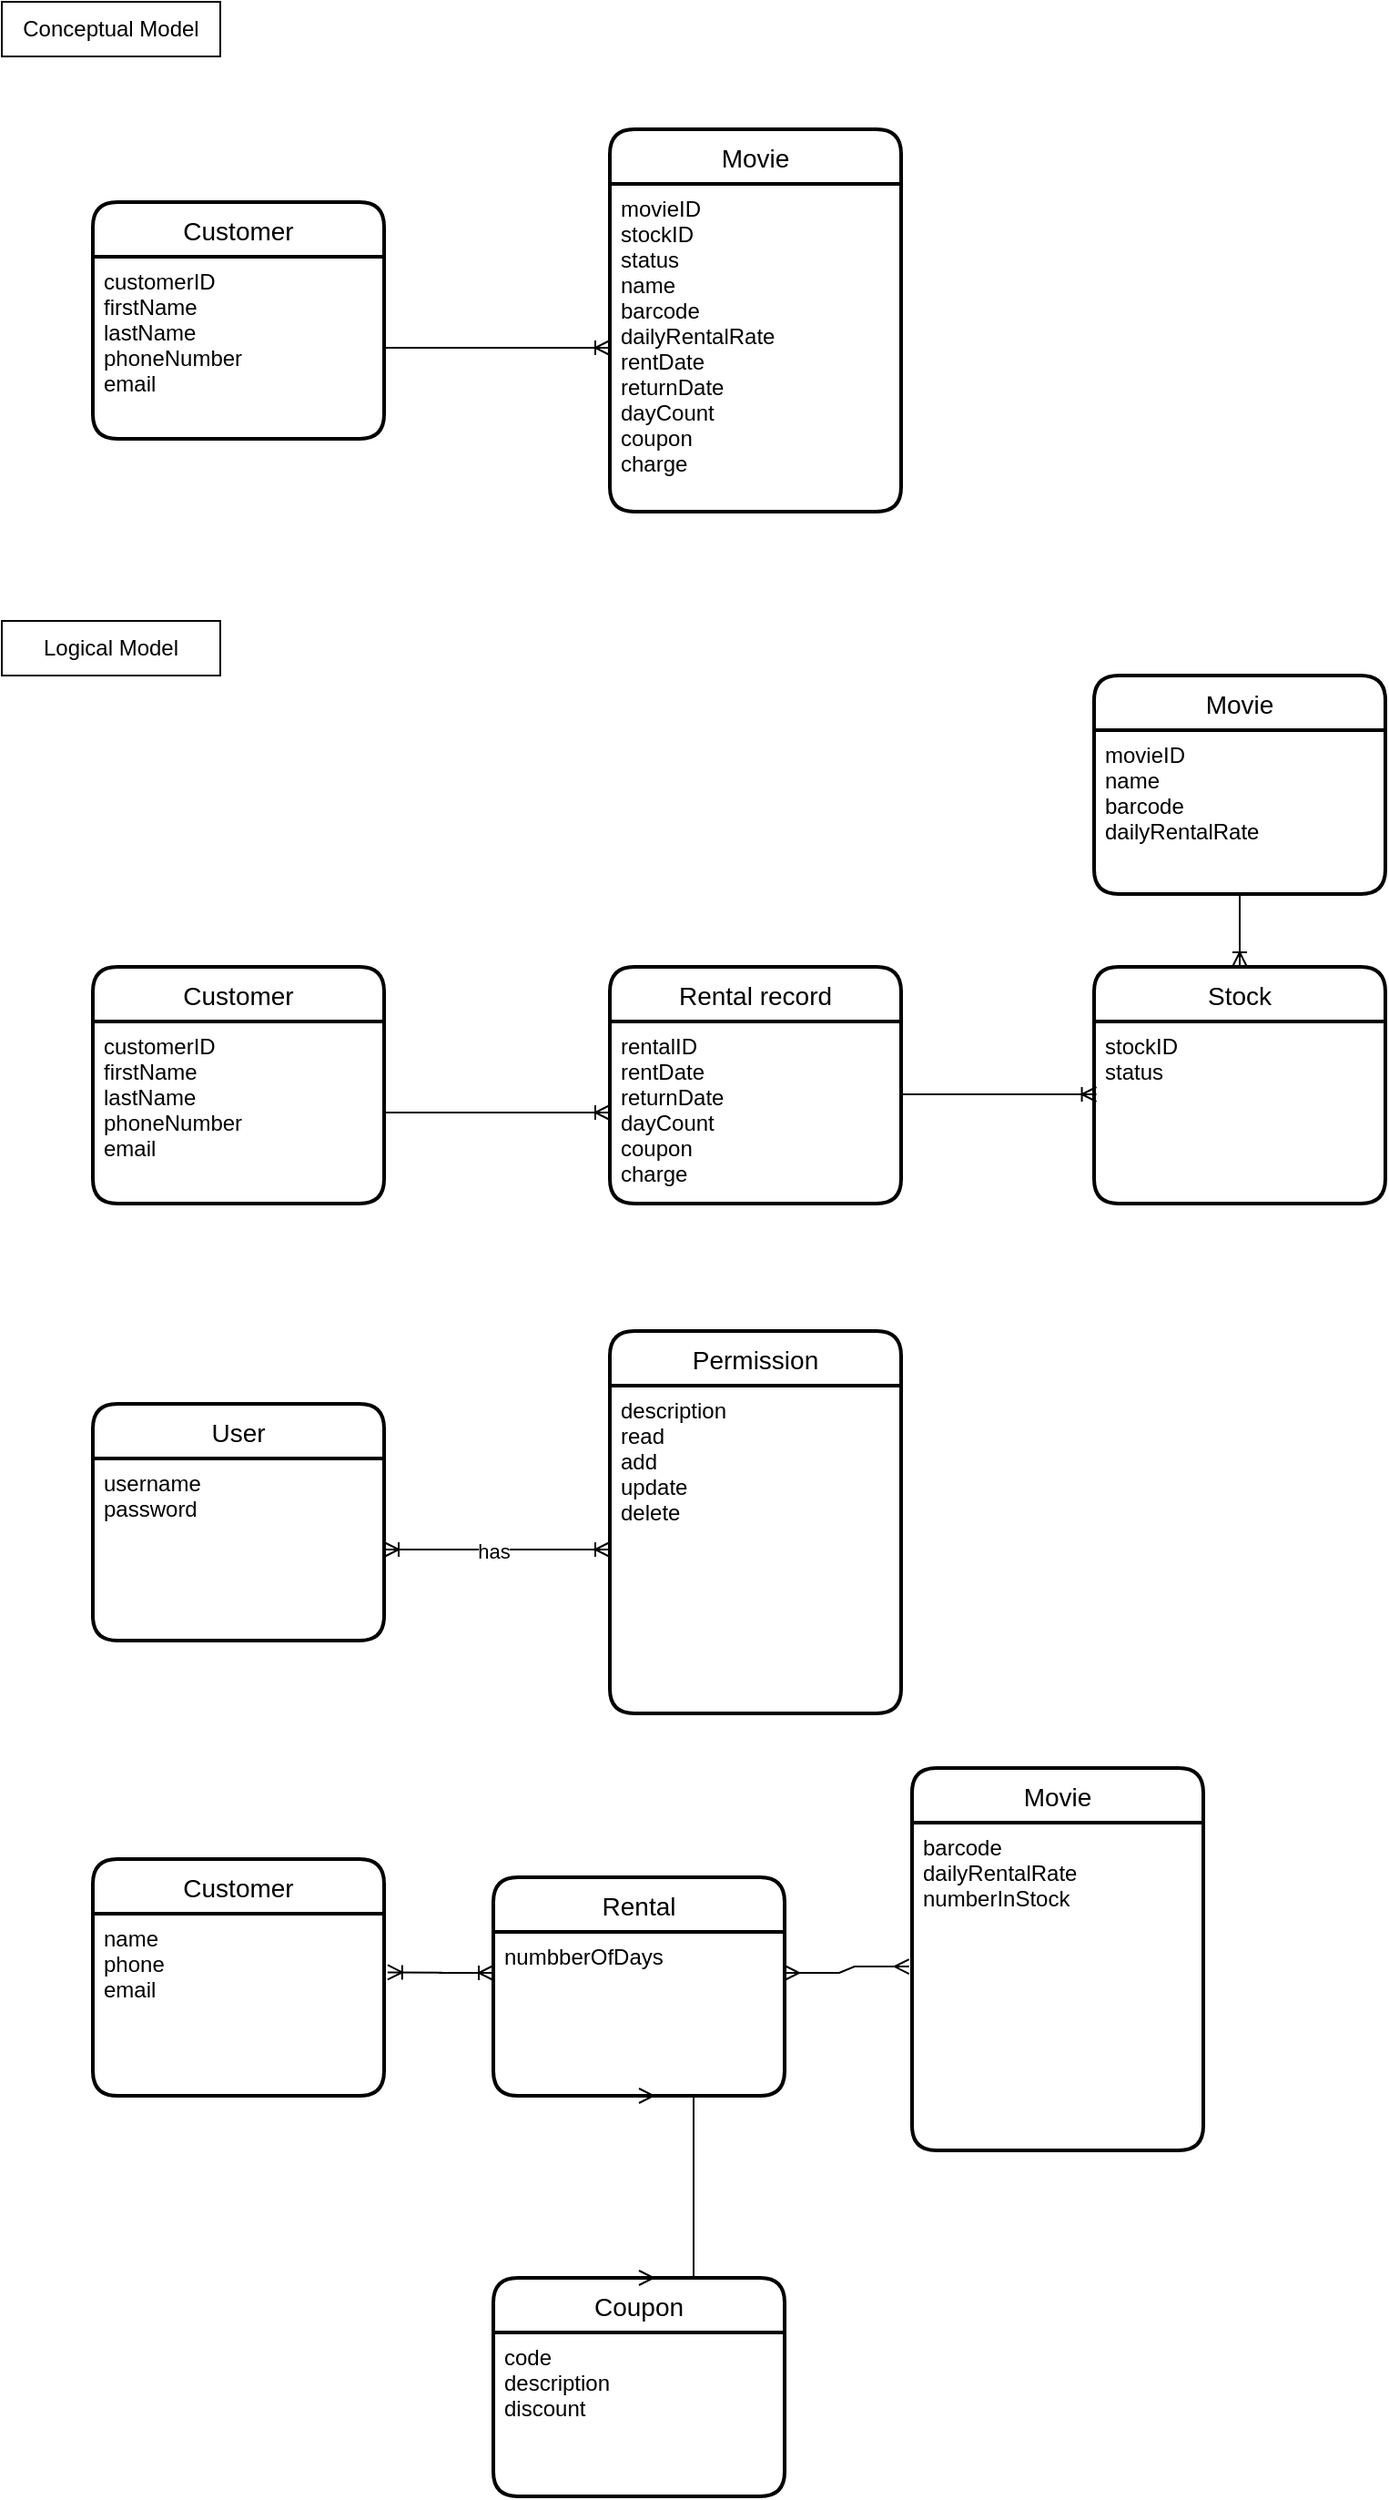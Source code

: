 <mxfile version="17.4.5" type="github">
  <diagram id="hTz190bk3s1_CpM7HC0W" name="Page-1">
    <mxGraphModel dx="500" dy="332" grid="1" gridSize="10" guides="1" tooltips="1" connect="1" arrows="1" fold="1" page="1" pageScale="1" pageWidth="827" pageHeight="1169" math="0" shadow="0">
      <root>
        <mxCell id="0" />
        <mxCell id="1" parent="0" />
        <mxCell id="MXJ_lkBCTQzSXtX3pdmt-1" value="Conceptual Model" style="rounded=0;whiteSpace=wrap;html=1;" parent="1" vertex="1">
          <mxGeometry width="120" height="30" as="geometry" />
        </mxCell>
        <mxCell id="MXJ_lkBCTQzSXtX3pdmt-7" value="Customer" style="swimlane;childLayout=stackLayout;horizontal=1;startSize=30;horizontalStack=0;rounded=1;fontSize=14;fontStyle=0;strokeWidth=2;resizeParent=0;resizeLast=1;shadow=0;dashed=0;align=center;" parent="1" vertex="1">
          <mxGeometry x="50" y="110" width="160" height="130" as="geometry" />
        </mxCell>
        <mxCell id="MXJ_lkBCTQzSXtX3pdmt-8" value="customerID&#xa;firstName&#xa;lastName&#xa;phoneNumber&#xa;email" style="align=left;strokeColor=none;fillColor=none;spacingLeft=4;fontSize=12;verticalAlign=top;resizable=0;rotatable=0;part=1;" parent="MXJ_lkBCTQzSXtX3pdmt-7" vertex="1">
          <mxGeometry y="30" width="160" height="100" as="geometry" />
        </mxCell>
        <mxCell id="MXJ_lkBCTQzSXtX3pdmt-9" value="Movie" style="swimlane;childLayout=stackLayout;horizontal=1;startSize=30;horizontalStack=0;rounded=1;fontSize=14;fontStyle=0;strokeWidth=2;resizeParent=0;resizeLast=1;shadow=0;dashed=0;align=center;" parent="1" vertex="1">
          <mxGeometry x="334" y="70" width="160" height="210" as="geometry" />
        </mxCell>
        <mxCell id="MXJ_lkBCTQzSXtX3pdmt-10" value="movieID&#xa;stockID&#xa;status&#xa;name&#xa;barcode&#xa;dailyRentalRate&#xa;rentDate&#xa;returnDate&#xa;dayCount&#xa;coupon&#xa;charge" style="align=left;strokeColor=none;fillColor=none;spacingLeft=4;fontSize=12;verticalAlign=top;resizable=0;rotatable=0;part=1;" parent="MXJ_lkBCTQzSXtX3pdmt-9" vertex="1">
          <mxGeometry y="30" width="160" height="180" as="geometry" />
        </mxCell>
        <mxCell id="MXJ_lkBCTQzSXtX3pdmt-18" value="" style="edgeStyle=entityRelationEdgeStyle;fontSize=12;html=1;endArrow=ERoneToMany;rounded=0;exitX=1;exitY=0.5;exitDx=0;exitDy=0;entryX=0;entryY=0.5;entryDx=0;entryDy=0;" parent="1" source="MXJ_lkBCTQzSXtX3pdmt-8" target="MXJ_lkBCTQzSXtX3pdmt-10" edge="1">
          <mxGeometry width="100" height="100" relative="1" as="geometry">
            <mxPoint x="220" y="240" as="sourcePoint" />
            <mxPoint x="320" y="140" as="targetPoint" />
          </mxGeometry>
        </mxCell>
        <mxCell id="vFdzTWe66evXKx0dbc7Y-1" value="Logical Model" style="rounded=0;whiteSpace=wrap;html=1;" parent="1" vertex="1">
          <mxGeometry y="340" width="120" height="30" as="geometry" />
        </mxCell>
        <mxCell id="vFdzTWe66evXKx0dbc7Y-2" value="Movie" style="swimlane;childLayout=stackLayout;horizontal=1;startSize=30;horizontalStack=0;rounded=1;fontSize=14;fontStyle=0;strokeWidth=2;resizeParent=0;resizeLast=1;shadow=0;dashed=0;align=center;" parent="1" vertex="1">
          <mxGeometry x="600" y="370" width="160" height="120" as="geometry" />
        </mxCell>
        <mxCell id="vFdzTWe66evXKx0dbc7Y-3" value="movieID&#xa;name&#xa;barcode&#xa;dailyRentalRate" style="align=left;strokeColor=none;fillColor=none;spacingLeft=4;fontSize=12;verticalAlign=top;resizable=0;rotatable=0;part=1;" parent="vFdzTWe66evXKx0dbc7Y-2" vertex="1">
          <mxGeometry y="30" width="160" height="90" as="geometry" />
        </mxCell>
        <mxCell id="vFdzTWe66evXKx0dbc7Y-4" value="Stock" style="swimlane;childLayout=stackLayout;horizontal=1;startSize=30;horizontalStack=0;rounded=1;fontSize=14;fontStyle=0;strokeWidth=2;resizeParent=0;resizeLast=1;shadow=0;dashed=0;align=center;" parent="1" vertex="1">
          <mxGeometry x="600" y="530" width="160" height="130" as="geometry" />
        </mxCell>
        <mxCell id="vFdzTWe66evXKx0dbc7Y-5" value="stockID&#xa;status" style="align=left;strokeColor=none;fillColor=none;spacingLeft=4;fontSize=12;verticalAlign=top;resizable=0;rotatable=0;part=1;" parent="vFdzTWe66evXKx0dbc7Y-4" vertex="1">
          <mxGeometry y="30" width="160" height="100" as="geometry" />
        </mxCell>
        <mxCell id="vFdzTWe66evXKx0dbc7Y-6" value="Customer" style="swimlane;childLayout=stackLayout;horizontal=1;startSize=30;horizontalStack=0;rounded=1;fontSize=14;fontStyle=0;strokeWidth=2;resizeParent=0;resizeLast=1;shadow=0;dashed=0;align=center;" parent="1" vertex="1">
          <mxGeometry x="50" y="530" width="160" height="130" as="geometry" />
        </mxCell>
        <mxCell id="vFdzTWe66evXKx0dbc7Y-7" value="customerID&#xa;firstName&#xa;lastName&#xa;phoneNumber&#xa;email" style="align=left;strokeColor=none;fillColor=none;spacingLeft=4;fontSize=12;verticalAlign=top;resizable=0;rotatable=0;part=1;" parent="vFdzTWe66evXKx0dbc7Y-6" vertex="1">
          <mxGeometry y="30" width="160" height="100" as="geometry" />
        </mxCell>
        <mxCell id="vFdzTWe66evXKx0dbc7Y-8" value="Rental record" style="swimlane;childLayout=stackLayout;horizontal=1;startSize=30;horizontalStack=0;rounded=1;fontSize=14;fontStyle=0;strokeWidth=2;resizeParent=0;resizeLast=1;shadow=0;dashed=0;align=center;" parent="1" vertex="1">
          <mxGeometry x="334" y="530" width="160" height="130" as="geometry" />
        </mxCell>
        <mxCell id="vFdzTWe66evXKx0dbc7Y-9" value="rentalID&#xa;rentDate&#xa;returnDate&#xa;dayCount&#xa;coupon&#xa;charge" style="align=left;strokeColor=none;fillColor=none;spacingLeft=4;fontSize=12;verticalAlign=top;resizable=0;rotatable=0;part=1;" parent="vFdzTWe66evXKx0dbc7Y-8" vertex="1">
          <mxGeometry y="30" width="160" height="100" as="geometry" />
        </mxCell>
        <mxCell id="vFdzTWe66evXKx0dbc7Y-10" value="" style="fontSize=12;html=1;endArrow=ERoneToMany;rounded=0;exitX=0.5;exitY=1;exitDx=0;exitDy=0;entryX=0.5;entryY=0;entryDx=0;entryDy=0;" parent="1" source="vFdzTWe66evXKx0dbc7Y-3" target="vFdzTWe66evXKx0dbc7Y-4" edge="1">
          <mxGeometry width="100" height="100" relative="1" as="geometry">
            <mxPoint x="640" y="600" as="sourcePoint" />
            <mxPoint x="680" y="530" as="targetPoint" />
          </mxGeometry>
        </mxCell>
        <mxCell id="vFdzTWe66evXKx0dbc7Y-11" value="" style="edgeStyle=entityRelationEdgeStyle;fontSize=12;html=1;endArrow=ERoneToMany;rounded=0;exitX=1.005;exitY=0.4;exitDx=0;exitDy=0;exitPerimeter=0;entryX=0.008;entryY=0.4;entryDx=0;entryDy=0;entryPerimeter=0;" parent="1" source="vFdzTWe66evXKx0dbc7Y-9" target="vFdzTWe66evXKx0dbc7Y-5" edge="1">
          <mxGeometry width="100" height="100" relative="1" as="geometry">
            <mxPoint x="500" y="660" as="sourcePoint" />
            <mxPoint x="600" y="560" as="targetPoint" />
          </mxGeometry>
        </mxCell>
        <mxCell id="vFdzTWe66evXKx0dbc7Y-12" value="" style="edgeStyle=entityRelationEdgeStyle;fontSize=12;html=1;endArrow=ERoneToMany;rounded=0;exitX=1;exitY=0.5;exitDx=0;exitDy=0;entryX=0;entryY=0.5;entryDx=0;entryDy=0;" parent="1" source="vFdzTWe66evXKx0dbc7Y-7" target="vFdzTWe66evXKx0dbc7Y-9" edge="1">
          <mxGeometry width="100" height="100" relative="1" as="geometry">
            <mxPoint x="220" y="660" as="sourcePoint" />
            <mxPoint x="320" y="560" as="targetPoint" />
          </mxGeometry>
        </mxCell>
        <mxCell id="hnBGA0cPSTTm0U6I2sg--1" value="User" style="swimlane;childLayout=stackLayout;horizontal=1;startSize=30;horizontalStack=0;rounded=1;fontSize=14;fontStyle=0;strokeWidth=2;resizeParent=0;resizeLast=1;shadow=0;dashed=0;align=center;" vertex="1" parent="1">
          <mxGeometry x="50" y="770" width="160" height="130" as="geometry" />
        </mxCell>
        <mxCell id="hnBGA0cPSTTm0U6I2sg--2" value="username&#xa;password" style="align=left;strokeColor=none;fillColor=none;spacingLeft=4;fontSize=12;verticalAlign=top;resizable=0;rotatable=0;part=1;" vertex="1" parent="hnBGA0cPSTTm0U6I2sg--1">
          <mxGeometry y="30" width="160" height="100" as="geometry" />
        </mxCell>
        <mxCell id="hnBGA0cPSTTm0U6I2sg--3" value="Permission" style="swimlane;childLayout=stackLayout;horizontal=1;startSize=30;horizontalStack=0;rounded=1;fontSize=14;fontStyle=0;strokeWidth=2;resizeParent=0;resizeLast=1;shadow=0;dashed=0;align=center;" vertex="1" parent="1">
          <mxGeometry x="334" y="730" width="160" height="210" as="geometry" />
        </mxCell>
        <mxCell id="hnBGA0cPSTTm0U6I2sg--4" value="description&#xa;read&#xa;add&#xa;update&#xa;delete" style="align=left;strokeColor=none;fillColor=none;spacingLeft=4;fontSize=12;verticalAlign=top;resizable=0;rotatable=0;part=1;" vertex="1" parent="hnBGA0cPSTTm0U6I2sg--3">
          <mxGeometry y="30" width="160" height="180" as="geometry" />
        </mxCell>
        <mxCell id="hnBGA0cPSTTm0U6I2sg--5" value="" style="edgeStyle=entityRelationEdgeStyle;fontSize=12;html=1;endArrow=ERoneToMany;rounded=0;exitX=1;exitY=0.5;exitDx=0;exitDy=0;entryX=0;entryY=0.5;entryDx=0;entryDy=0;startArrow=ERoneToMany;startFill=0;" edge="1" parent="1" source="hnBGA0cPSTTm0U6I2sg--2" target="hnBGA0cPSTTm0U6I2sg--4">
          <mxGeometry width="100" height="100" relative="1" as="geometry">
            <mxPoint x="220" y="900" as="sourcePoint" />
            <mxPoint x="320" y="800" as="targetPoint" />
          </mxGeometry>
        </mxCell>
        <mxCell id="hnBGA0cPSTTm0U6I2sg--11" value="has" style="edgeLabel;html=1;align=center;verticalAlign=middle;resizable=0;points=[];" vertex="1" connectable="0" parent="hnBGA0cPSTTm0U6I2sg--5">
          <mxGeometry x="-0.039" y="-1" relative="1" as="geometry">
            <mxPoint as="offset" />
          </mxGeometry>
        </mxCell>
        <mxCell id="hnBGA0cPSTTm0U6I2sg--6" value="Customer" style="swimlane;childLayout=stackLayout;horizontal=1;startSize=30;horizontalStack=0;rounded=1;fontSize=14;fontStyle=0;strokeWidth=2;resizeParent=0;resizeLast=1;shadow=0;dashed=0;align=center;" vertex="1" parent="1">
          <mxGeometry x="50" y="1020" width="160" height="130" as="geometry" />
        </mxCell>
        <mxCell id="hnBGA0cPSTTm0U6I2sg--7" value="name&#xa;phone&#xa;email" style="align=left;strokeColor=none;fillColor=none;spacingLeft=4;fontSize=12;verticalAlign=top;resizable=0;rotatable=0;part=1;" vertex="1" parent="hnBGA0cPSTTm0U6I2sg--6">
          <mxGeometry y="30" width="160" height="100" as="geometry" />
        </mxCell>
        <mxCell id="hnBGA0cPSTTm0U6I2sg--8" value="Movie" style="swimlane;childLayout=stackLayout;horizontal=1;startSize=30;horizontalStack=0;rounded=1;fontSize=14;fontStyle=0;strokeWidth=2;resizeParent=0;resizeLast=1;shadow=0;dashed=0;align=center;" vertex="1" parent="1">
          <mxGeometry x="500" y="970" width="160" height="210" as="geometry" />
        </mxCell>
        <mxCell id="hnBGA0cPSTTm0U6I2sg--9" value="barcode&#xa;dailyRentalRate&#xa;numberInStock" style="align=left;strokeColor=none;fillColor=none;spacingLeft=4;fontSize=12;verticalAlign=top;resizable=0;rotatable=0;part=1;" vertex="1" parent="hnBGA0cPSTTm0U6I2sg--8">
          <mxGeometry y="30" width="160" height="180" as="geometry" />
        </mxCell>
        <mxCell id="hnBGA0cPSTTm0U6I2sg--15" value="Rental" style="swimlane;childLayout=stackLayout;horizontal=1;startSize=30;horizontalStack=0;rounded=1;fontSize=14;fontStyle=0;strokeWidth=2;resizeParent=0;resizeLast=1;shadow=0;dashed=0;align=center;" vertex="1" parent="1">
          <mxGeometry x="270" y="1030" width="160" height="120" as="geometry" />
        </mxCell>
        <mxCell id="hnBGA0cPSTTm0U6I2sg--16" value="numbberOfDays" style="align=left;strokeColor=none;fillColor=none;spacingLeft=4;fontSize=12;verticalAlign=top;resizable=0;rotatable=0;part=1;" vertex="1" parent="hnBGA0cPSTTm0U6I2sg--15">
          <mxGeometry y="30" width="160" height="90" as="geometry" />
        </mxCell>
        <mxCell id="hnBGA0cPSTTm0U6I2sg--20" value="" style="edgeStyle=entityRelationEdgeStyle;fontSize=12;html=1;endArrow=ERoneToMany;rounded=0;entryX=1.012;entryY=0.322;entryDx=0;entryDy=0;entryPerimeter=0;exitX=0;exitY=0.25;exitDx=0;exitDy=0;startArrow=ERoneToMany;startFill=0;" edge="1" parent="1" source="hnBGA0cPSTTm0U6I2sg--16" target="hnBGA0cPSTTm0U6I2sg--7">
          <mxGeometry width="100" height="100" relative="1" as="geometry">
            <mxPoint x="200" y="1320" as="sourcePoint" />
            <mxPoint x="300" y="1220" as="targetPoint" />
          </mxGeometry>
        </mxCell>
        <mxCell id="hnBGA0cPSTTm0U6I2sg--21" value="Coupon" style="swimlane;childLayout=stackLayout;horizontal=1;startSize=30;horizontalStack=0;rounded=1;fontSize=14;fontStyle=0;strokeWidth=2;resizeParent=0;resizeLast=1;shadow=0;dashed=0;align=center;" vertex="1" parent="1">
          <mxGeometry x="270" y="1250" width="160" height="120" as="geometry" />
        </mxCell>
        <mxCell id="hnBGA0cPSTTm0U6I2sg--22" value="code&#xa;description&#xa;discount" style="align=left;strokeColor=none;fillColor=none;spacingLeft=4;fontSize=12;verticalAlign=top;resizable=0;rotatable=0;part=1;" vertex="1" parent="hnBGA0cPSTTm0U6I2sg--21">
          <mxGeometry y="30" width="160" height="90" as="geometry" />
        </mxCell>
        <mxCell id="hnBGA0cPSTTm0U6I2sg--23" value="" style="edgeStyle=entityRelationEdgeStyle;fontSize=12;html=1;endArrow=ERmany;startArrow=ERmany;rounded=0;exitX=1;exitY=0.25;exitDx=0;exitDy=0;entryX=-0.01;entryY=0.439;entryDx=0;entryDy=0;entryPerimeter=0;" edge="1" parent="1" source="hnBGA0cPSTTm0U6I2sg--16" target="hnBGA0cPSTTm0U6I2sg--9">
          <mxGeometry width="100" height="100" relative="1" as="geometry">
            <mxPoint x="420" y="1170" as="sourcePoint" />
            <mxPoint x="520" y="1070" as="targetPoint" />
          </mxGeometry>
        </mxCell>
        <mxCell id="hnBGA0cPSTTm0U6I2sg--24" value="" style="edgeStyle=entityRelationEdgeStyle;fontSize=12;html=1;endArrow=ERmany;startArrow=ERmany;rounded=0;entryX=0.5;entryY=1;entryDx=0;entryDy=0;" edge="1" parent="1" target="hnBGA0cPSTTm0U6I2sg--16">
          <mxGeometry width="100" height="100" relative="1" as="geometry">
            <mxPoint x="350" y="1250" as="sourcePoint" />
            <mxPoint x="410" y="1160" as="targetPoint" />
          </mxGeometry>
        </mxCell>
      </root>
    </mxGraphModel>
  </diagram>
</mxfile>
